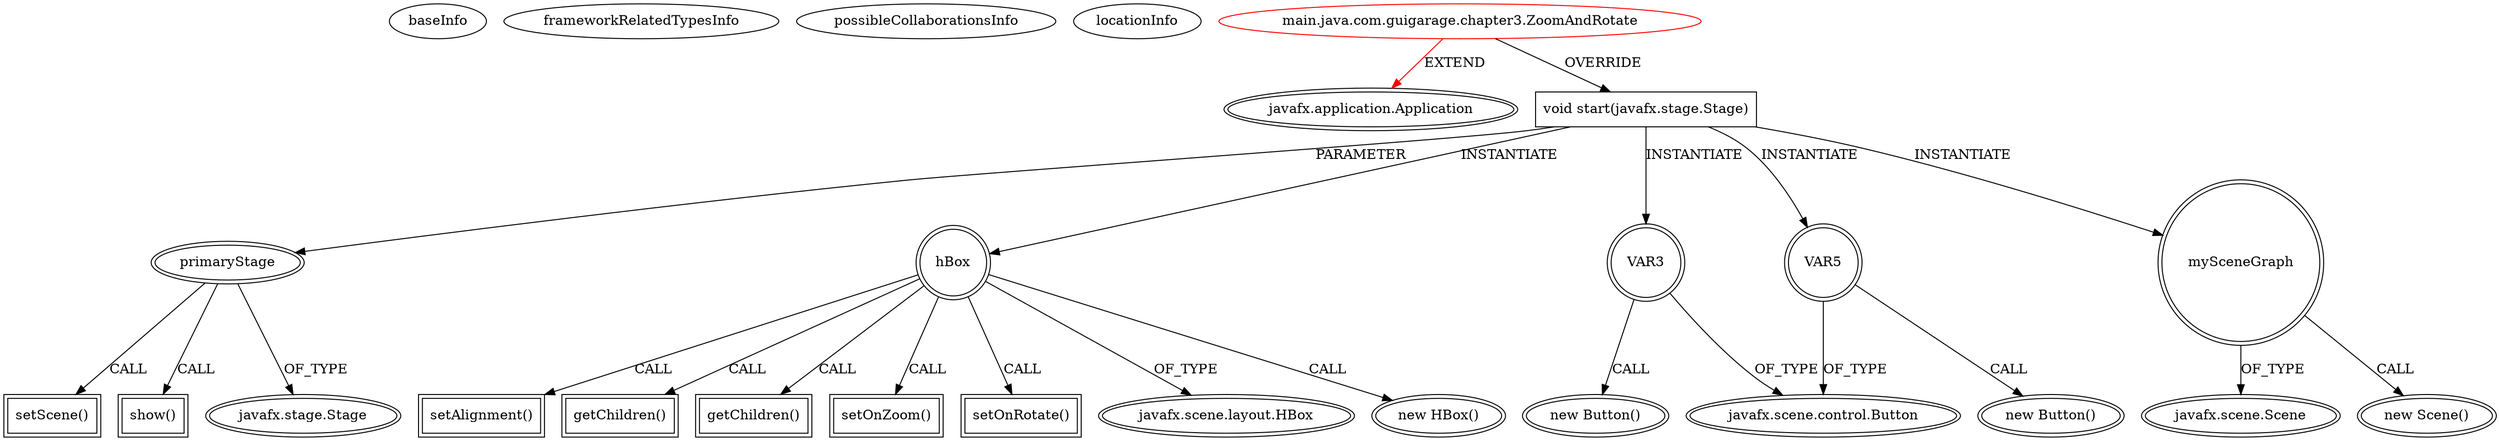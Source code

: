 digraph {
baseInfo[graphId=2849,category="extension_graph",isAnonymous=false,possibleRelation=false]
frameworkRelatedTypesInfo[0="javafx.application.Application"]
possibleCollaborationsInfo[]
locationInfo[projectName="guigarage-mastering-javafx-controls",filePath="/guigarage-mastering-javafx-controls/mastering-javafx-controls-master/src/main/java/com/guigarage/chapter3/ZoomAndRotate.java",contextSignature="ZoomAndRotate",graphId="2849"]
0[label="main.java.com.guigarage.chapter3.ZoomAndRotate",vertexType="ROOT_CLIENT_CLASS_DECLARATION",isFrameworkType=false,color=red]
1[label="javafx.application.Application",vertexType="FRAMEWORK_CLASS_TYPE",isFrameworkType=true,peripheries=2]
2[label="void start(javafx.stage.Stage)",vertexType="OVERRIDING_METHOD_DECLARATION",isFrameworkType=false,shape=box]
3[label="primaryStage",vertexType="PARAMETER_DECLARATION",isFrameworkType=true,peripheries=2]
4[label="javafx.stage.Stage",vertexType="FRAMEWORK_CLASS_TYPE",isFrameworkType=true,peripheries=2]
6[label="hBox",vertexType="VARIABLE_EXPRESION",isFrameworkType=true,peripheries=2,shape=circle]
7[label="javafx.scene.layout.HBox",vertexType="FRAMEWORK_CLASS_TYPE",isFrameworkType=true,peripheries=2]
5[label="new HBox()",vertexType="CONSTRUCTOR_CALL",isFrameworkType=true,peripheries=2]
9[label="setAlignment()",vertexType="INSIDE_CALL",isFrameworkType=true,peripheries=2,shape=box]
11[label="getChildren()",vertexType="INSIDE_CALL",isFrameworkType=true,peripheries=2,shape=box]
13[label="VAR3",vertexType="VARIABLE_EXPRESION",isFrameworkType=true,peripheries=2,shape=circle]
14[label="javafx.scene.control.Button",vertexType="FRAMEWORK_CLASS_TYPE",isFrameworkType=true,peripheries=2]
12[label="new Button()",vertexType="CONSTRUCTOR_CALL",isFrameworkType=true,peripheries=2]
16[label="getChildren()",vertexType="INSIDE_CALL",isFrameworkType=true,peripheries=2,shape=box]
18[label="VAR5",vertexType="VARIABLE_EXPRESION",isFrameworkType=true,peripheries=2,shape=circle]
17[label="new Button()",vertexType="CONSTRUCTOR_CALL",isFrameworkType=true,peripheries=2]
21[label="setOnZoom()",vertexType="INSIDE_CALL",isFrameworkType=true,peripheries=2,shape=box]
23[label="setOnRotate()",vertexType="INSIDE_CALL",isFrameworkType=true,peripheries=2,shape=box]
25[label="mySceneGraph",vertexType="VARIABLE_EXPRESION",isFrameworkType=true,peripheries=2,shape=circle]
26[label="javafx.scene.Scene",vertexType="FRAMEWORK_CLASS_TYPE",isFrameworkType=true,peripheries=2]
24[label="new Scene()",vertexType="CONSTRUCTOR_CALL",isFrameworkType=true,peripheries=2]
28[label="setScene()",vertexType="INSIDE_CALL",isFrameworkType=true,peripheries=2,shape=box]
30[label="show()",vertexType="INSIDE_CALL",isFrameworkType=true,peripheries=2,shape=box]
0->1[label="EXTEND",color=red]
0->2[label="OVERRIDE"]
3->4[label="OF_TYPE"]
2->3[label="PARAMETER"]
2->6[label="INSTANTIATE"]
6->7[label="OF_TYPE"]
6->5[label="CALL"]
6->9[label="CALL"]
6->11[label="CALL"]
2->13[label="INSTANTIATE"]
13->14[label="OF_TYPE"]
13->12[label="CALL"]
6->16[label="CALL"]
2->18[label="INSTANTIATE"]
18->14[label="OF_TYPE"]
18->17[label="CALL"]
6->21[label="CALL"]
6->23[label="CALL"]
2->25[label="INSTANTIATE"]
25->26[label="OF_TYPE"]
25->24[label="CALL"]
3->28[label="CALL"]
3->30[label="CALL"]
}
